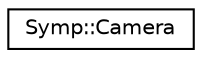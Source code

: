 digraph "Graphical Class Hierarchy"
{
  edge [fontname="Helvetica",fontsize="10",labelfontname="Helvetica",labelfontsize="10"];
  node [fontname="Helvetica",fontsize="10",shape=record];
  rankdir="LR";
  Node1 [label="Symp::Camera",height=0.2,width=0.4,color="black", fillcolor="white", style="filled",URL="$class_symp_1_1_camera.html"];
}
